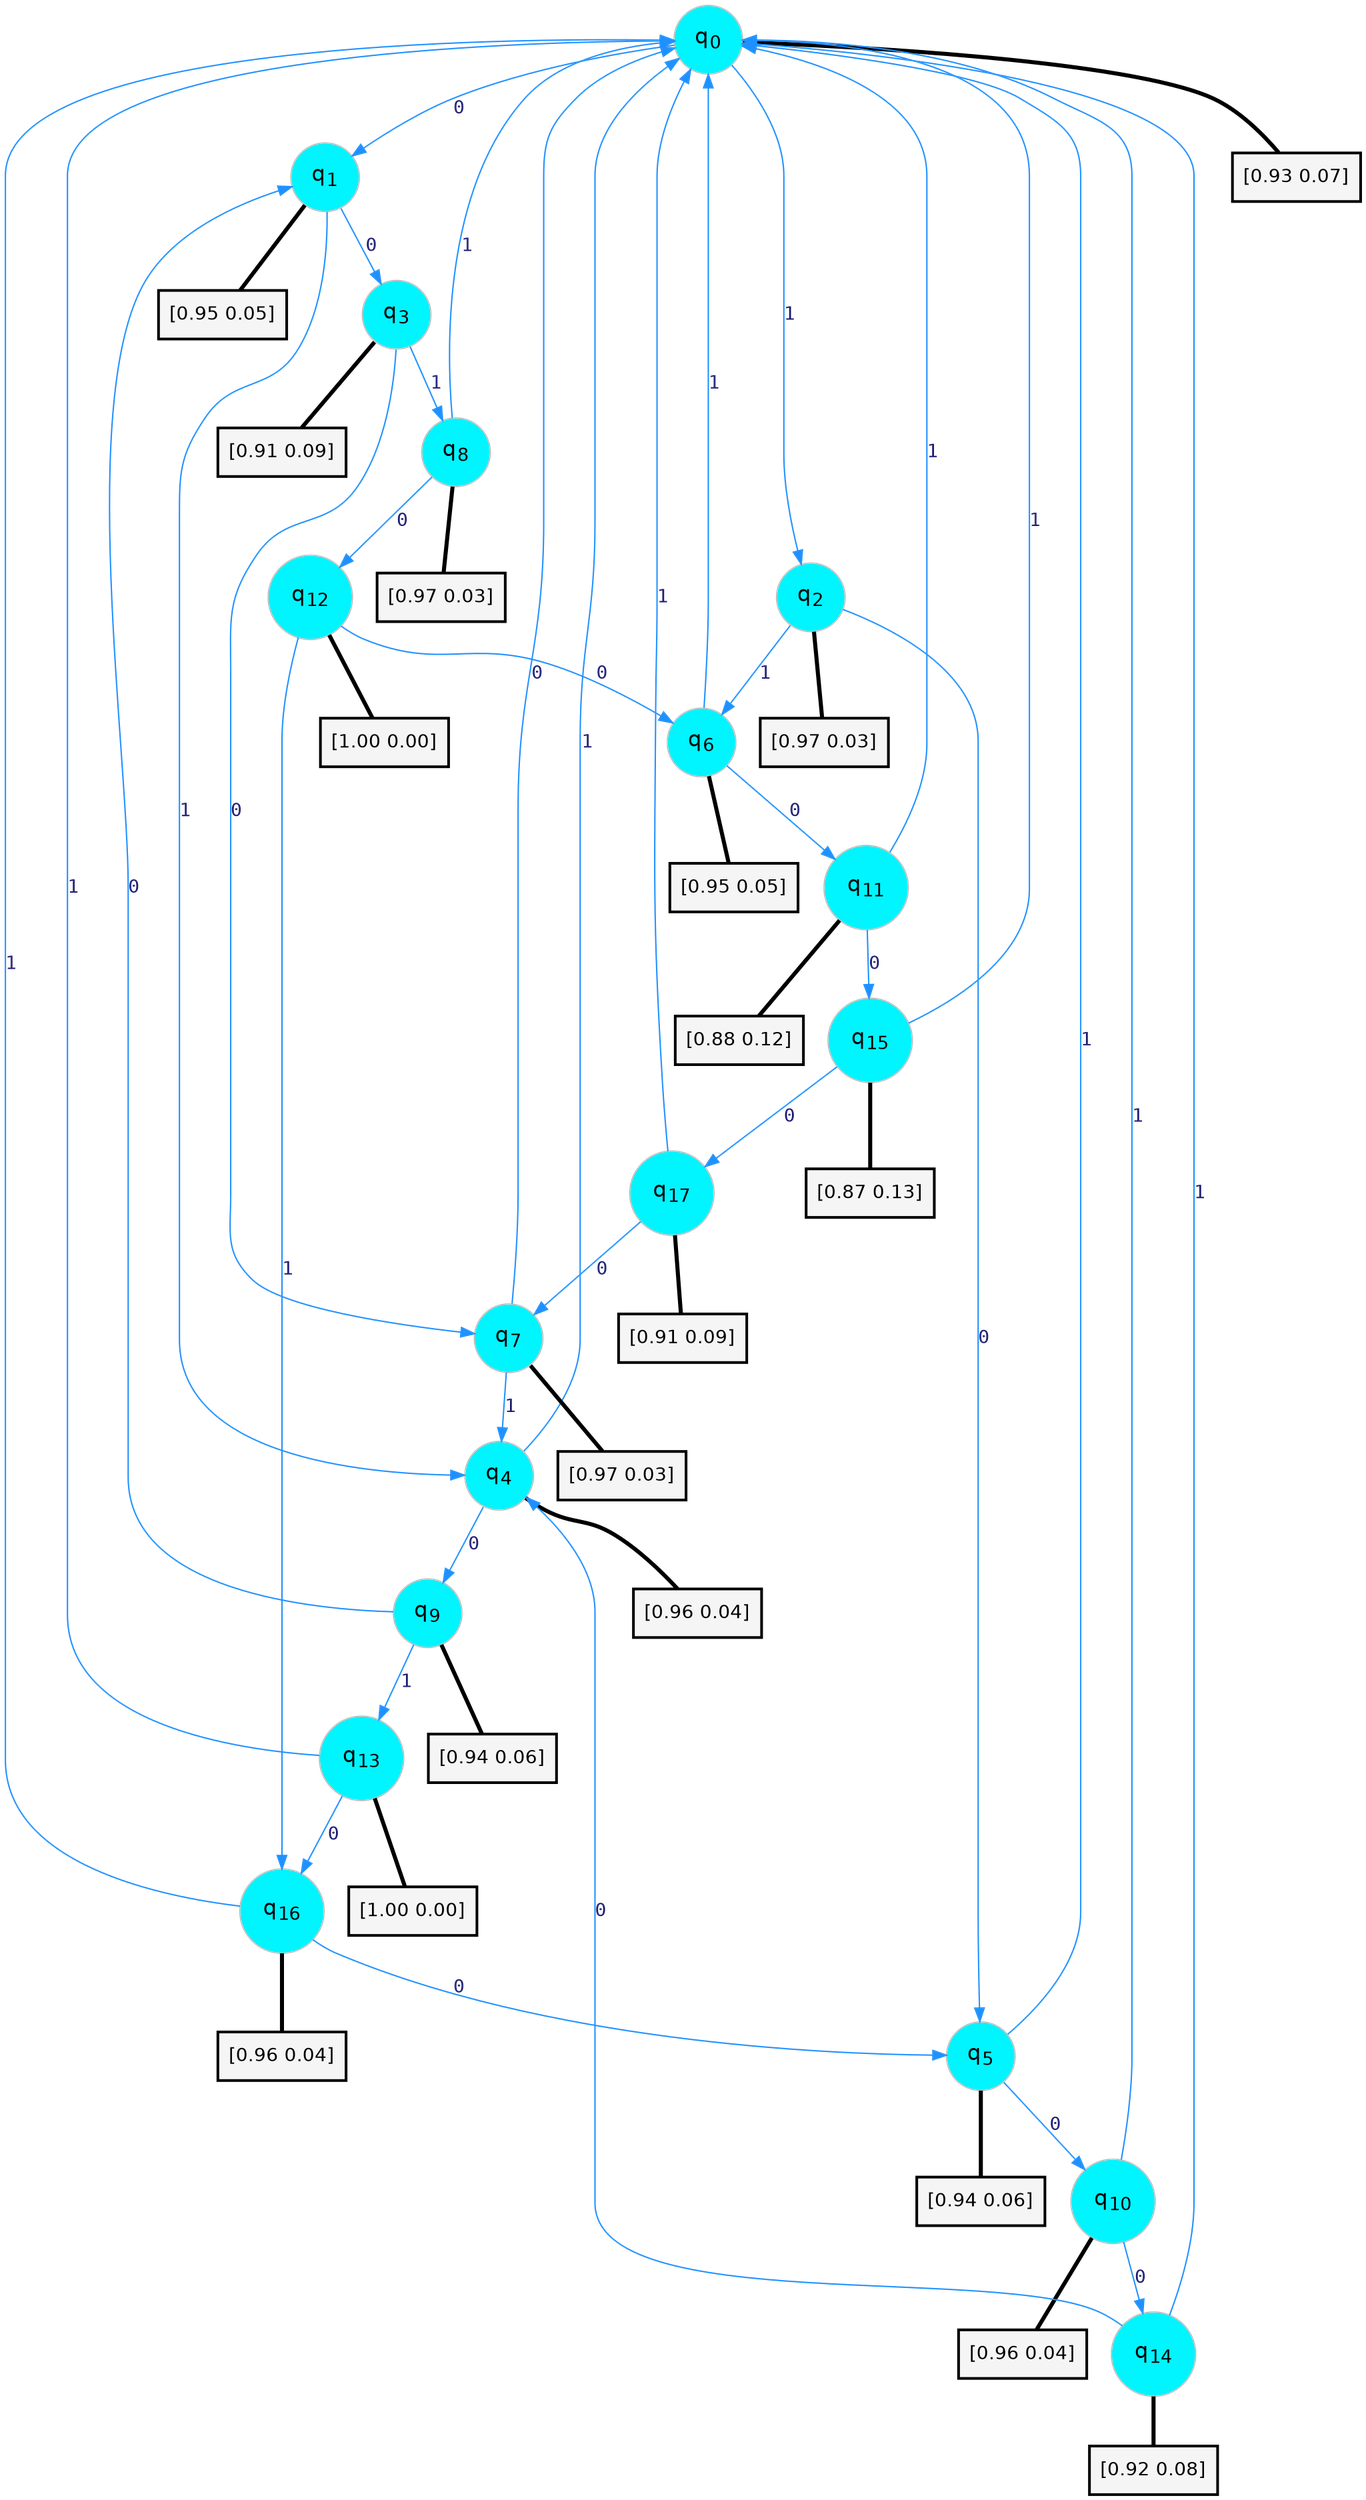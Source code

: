 digraph G {
graph [
bgcolor=transparent, dpi=300, rankdir=TD, size="40,25"];
node [
color=gray, fillcolor=turquoise1, fontcolor=black, fontname=Helvetica, fontsize=16, fontweight=bold, shape=circle, style=filled];
edge [
arrowsize=1, color=dodgerblue1, fontcolor=midnightblue, fontname=courier, fontweight=bold, penwidth=1, style=solid, weight=20];
0[label=<q<SUB>0</SUB>>];
1[label=<q<SUB>1</SUB>>];
2[label=<q<SUB>2</SUB>>];
3[label=<q<SUB>3</SUB>>];
4[label=<q<SUB>4</SUB>>];
5[label=<q<SUB>5</SUB>>];
6[label=<q<SUB>6</SUB>>];
7[label=<q<SUB>7</SUB>>];
8[label=<q<SUB>8</SUB>>];
9[label=<q<SUB>9</SUB>>];
10[label=<q<SUB>10</SUB>>];
11[label=<q<SUB>11</SUB>>];
12[label=<q<SUB>12</SUB>>];
13[label=<q<SUB>13</SUB>>];
14[label=<q<SUB>14</SUB>>];
15[label=<q<SUB>15</SUB>>];
16[label=<q<SUB>16</SUB>>];
17[label=<q<SUB>17</SUB>>];
18[label="[0.93 0.07]", shape=box,fontcolor=black, fontname=Helvetica, fontsize=14, penwidth=2, fillcolor=whitesmoke,color=black];
19[label="[0.95 0.05]", shape=box,fontcolor=black, fontname=Helvetica, fontsize=14, penwidth=2, fillcolor=whitesmoke,color=black];
20[label="[0.97 0.03]", shape=box,fontcolor=black, fontname=Helvetica, fontsize=14, penwidth=2, fillcolor=whitesmoke,color=black];
21[label="[0.91 0.09]", shape=box,fontcolor=black, fontname=Helvetica, fontsize=14, penwidth=2, fillcolor=whitesmoke,color=black];
22[label="[0.96 0.04]", shape=box,fontcolor=black, fontname=Helvetica, fontsize=14, penwidth=2, fillcolor=whitesmoke,color=black];
23[label="[0.94 0.06]", shape=box,fontcolor=black, fontname=Helvetica, fontsize=14, penwidth=2, fillcolor=whitesmoke,color=black];
24[label="[0.95 0.05]", shape=box,fontcolor=black, fontname=Helvetica, fontsize=14, penwidth=2, fillcolor=whitesmoke,color=black];
25[label="[0.97 0.03]", shape=box,fontcolor=black, fontname=Helvetica, fontsize=14, penwidth=2, fillcolor=whitesmoke,color=black];
26[label="[0.97 0.03]", shape=box,fontcolor=black, fontname=Helvetica, fontsize=14, penwidth=2, fillcolor=whitesmoke,color=black];
27[label="[0.94 0.06]", shape=box,fontcolor=black, fontname=Helvetica, fontsize=14, penwidth=2, fillcolor=whitesmoke,color=black];
28[label="[0.96 0.04]", shape=box,fontcolor=black, fontname=Helvetica, fontsize=14, penwidth=2, fillcolor=whitesmoke,color=black];
29[label="[0.88 0.12]", shape=box,fontcolor=black, fontname=Helvetica, fontsize=14, penwidth=2, fillcolor=whitesmoke,color=black];
30[label="[1.00 0.00]", shape=box,fontcolor=black, fontname=Helvetica, fontsize=14, penwidth=2, fillcolor=whitesmoke,color=black];
31[label="[1.00 0.00]", shape=box,fontcolor=black, fontname=Helvetica, fontsize=14, penwidth=2, fillcolor=whitesmoke,color=black];
32[label="[0.92 0.08]", shape=box,fontcolor=black, fontname=Helvetica, fontsize=14, penwidth=2, fillcolor=whitesmoke,color=black];
33[label="[0.87 0.13]", shape=box,fontcolor=black, fontname=Helvetica, fontsize=14, penwidth=2, fillcolor=whitesmoke,color=black];
34[label="[0.96 0.04]", shape=box,fontcolor=black, fontname=Helvetica, fontsize=14, penwidth=2, fillcolor=whitesmoke,color=black];
35[label="[0.91 0.09]", shape=box,fontcolor=black, fontname=Helvetica, fontsize=14, penwidth=2, fillcolor=whitesmoke,color=black];
0->1 [label=0];
0->2 [label=1];
0->18 [arrowhead=none, penwidth=3,color=black];
1->3 [label=0];
1->4 [label=1];
1->19 [arrowhead=none, penwidth=3,color=black];
2->5 [label=0];
2->6 [label=1];
2->20 [arrowhead=none, penwidth=3,color=black];
3->7 [label=0];
3->8 [label=1];
3->21 [arrowhead=none, penwidth=3,color=black];
4->9 [label=0];
4->0 [label=1];
4->22 [arrowhead=none, penwidth=3,color=black];
5->10 [label=0];
5->0 [label=1];
5->23 [arrowhead=none, penwidth=3,color=black];
6->11 [label=0];
6->0 [label=1];
6->24 [arrowhead=none, penwidth=3,color=black];
7->0 [label=0];
7->4 [label=1];
7->25 [arrowhead=none, penwidth=3,color=black];
8->12 [label=0];
8->0 [label=1];
8->26 [arrowhead=none, penwidth=3,color=black];
9->1 [label=0];
9->13 [label=1];
9->27 [arrowhead=none, penwidth=3,color=black];
10->14 [label=0];
10->0 [label=1];
10->28 [arrowhead=none, penwidth=3,color=black];
11->15 [label=0];
11->0 [label=1];
11->29 [arrowhead=none, penwidth=3,color=black];
12->6 [label=0];
12->16 [label=1];
12->30 [arrowhead=none, penwidth=3,color=black];
13->16 [label=0];
13->0 [label=1];
13->31 [arrowhead=none, penwidth=3,color=black];
14->4 [label=0];
14->0 [label=1];
14->32 [arrowhead=none, penwidth=3,color=black];
15->17 [label=0];
15->0 [label=1];
15->33 [arrowhead=none, penwidth=3,color=black];
16->5 [label=0];
16->0 [label=1];
16->34 [arrowhead=none, penwidth=3,color=black];
17->7 [label=0];
17->0 [label=1];
17->35 [arrowhead=none, penwidth=3,color=black];
}

